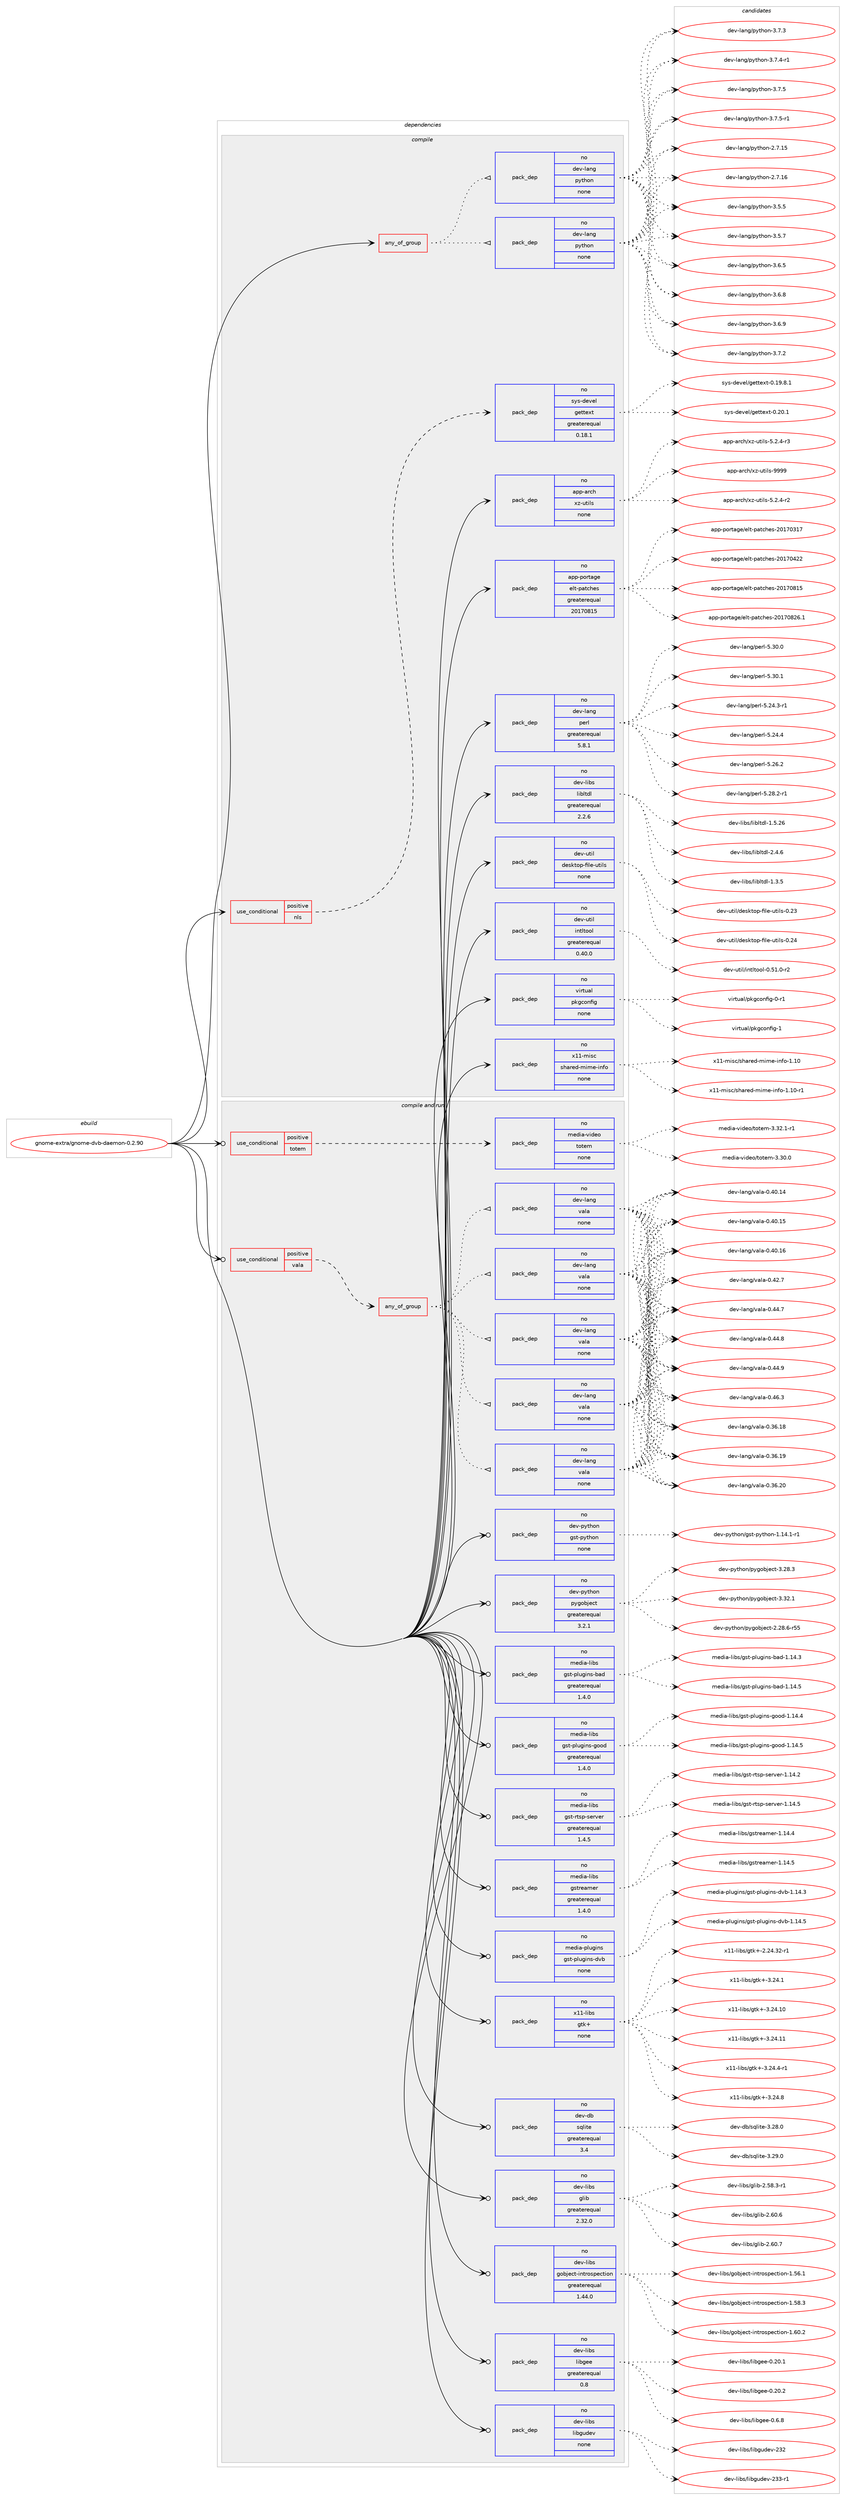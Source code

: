 digraph prolog {

# *************
# Graph options
# *************

newrank=true;
concentrate=true;
compound=true;
graph [rankdir=LR,fontname=Helvetica,fontsize=10,ranksep=1.5];#, ranksep=2.5, nodesep=0.2];
edge  [arrowhead=vee];
node  [fontname=Helvetica,fontsize=10];

# **********
# The ebuild
# **********

subgraph cluster_leftcol {
color=gray;
rank=same;
label=<<i>ebuild</i>>;
id [label="gnome-extra/gnome-dvb-daemon-0.2.90", color=red, width=4, href="../gnome-extra/gnome-dvb-daemon-0.2.90.svg"];
}

# ****************
# The dependencies
# ****************

subgraph cluster_midcol {
color=gray;
label=<<i>dependencies</i>>;
subgraph cluster_compile {
fillcolor="#eeeeee";
style=filled;
label=<<i>compile</i>>;
subgraph any12212 {
dependency748581 [label=<<TABLE BORDER="0" CELLBORDER="1" CELLSPACING="0" CELLPADDING="4"><TR><TD CELLPADDING="10">any_of_group</TD></TR></TABLE>>, shape=none, color=red];subgraph pack550011 {
dependency748582 [label=<<TABLE BORDER="0" CELLBORDER="1" CELLSPACING="0" CELLPADDING="4" WIDTH="220"><TR><TD ROWSPAN="6" CELLPADDING="30">pack_dep</TD></TR><TR><TD WIDTH="110">no</TD></TR><TR><TD>dev-lang</TD></TR><TR><TD>python</TD></TR><TR><TD>none</TD></TR><TR><TD></TD></TR></TABLE>>, shape=none, color=blue];
}
dependency748581:e -> dependency748582:w [weight=20,style="dotted",arrowhead="oinv"];
subgraph pack550012 {
dependency748583 [label=<<TABLE BORDER="0" CELLBORDER="1" CELLSPACING="0" CELLPADDING="4" WIDTH="220"><TR><TD ROWSPAN="6" CELLPADDING="30">pack_dep</TD></TR><TR><TD WIDTH="110">no</TD></TR><TR><TD>dev-lang</TD></TR><TR><TD>python</TD></TR><TR><TD>none</TD></TR><TR><TD></TD></TR></TABLE>>, shape=none, color=blue];
}
dependency748581:e -> dependency748583:w [weight=20,style="dotted",arrowhead="oinv"];
}
id:e -> dependency748581:w [weight=20,style="solid",arrowhead="vee"];
subgraph cond185964 {
dependency748584 [label=<<TABLE BORDER="0" CELLBORDER="1" CELLSPACING="0" CELLPADDING="4"><TR><TD ROWSPAN="3" CELLPADDING="10">use_conditional</TD></TR><TR><TD>positive</TD></TR><TR><TD>nls</TD></TR></TABLE>>, shape=none, color=red];
subgraph pack550013 {
dependency748585 [label=<<TABLE BORDER="0" CELLBORDER="1" CELLSPACING="0" CELLPADDING="4" WIDTH="220"><TR><TD ROWSPAN="6" CELLPADDING="30">pack_dep</TD></TR><TR><TD WIDTH="110">no</TD></TR><TR><TD>sys-devel</TD></TR><TR><TD>gettext</TD></TR><TR><TD>greaterequal</TD></TR><TR><TD>0.18.1</TD></TR></TABLE>>, shape=none, color=blue];
}
dependency748584:e -> dependency748585:w [weight=20,style="dashed",arrowhead="vee"];
}
id:e -> dependency748584:w [weight=20,style="solid",arrowhead="vee"];
subgraph pack550014 {
dependency748586 [label=<<TABLE BORDER="0" CELLBORDER="1" CELLSPACING="0" CELLPADDING="4" WIDTH="220"><TR><TD ROWSPAN="6" CELLPADDING="30">pack_dep</TD></TR><TR><TD WIDTH="110">no</TD></TR><TR><TD>app-arch</TD></TR><TR><TD>xz-utils</TD></TR><TR><TD>none</TD></TR><TR><TD></TD></TR></TABLE>>, shape=none, color=blue];
}
id:e -> dependency748586:w [weight=20,style="solid",arrowhead="vee"];
subgraph pack550015 {
dependency748587 [label=<<TABLE BORDER="0" CELLBORDER="1" CELLSPACING="0" CELLPADDING="4" WIDTH="220"><TR><TD ROWSPAN="6" CELLPADDING="30">pack_dep</TD></TR><TR><TD WIDTH="110">no</TD></TR><TR><TD>app-portage</TD></TR><TR><TD>elt-patches</TD></TR><TR><TD>greaterequal</TD></TR><TR><TD>20170815</TD></TR></TABLE>>, shape=none, color=blue];
}
id:e -> dependency748587:w [weight=20,style="solid",arrowhead="vee"];
subgraph pack550016 {
dependency748588 [label=<<TABLE BORDER="0" CELLBORDER="1" CELLSPACING="0" CELLPADDING="4" WIDTH="220"><TR><TD ROWSPAN="6" CELLPADDING="30">pack_dep</TD></TR><TR><TD WIDTH="110">no</TD></TR><TR><TD>dev-lang</TD></TR><TR><TD>perl</TD></TR><TR><TD>greaterequal</TD></TR><TR><TD>5.8.1</TD></TR></TABLE>>, shape=none, color=blue];
}
id:e -> dependency748588:w [weight=20,style="solid",arrowhead="vee"];
subgraph pack550017 {
dependency748589 [label=<<TABLE BORDER="0" CELLBORDER="1" CELLSPACING="0" CELLPADDING="4" WIDTH="220"><TR><TD ROWSPAN="6" CELLPADDING="30">pack_dep</TD></TR><TR><TD WIDTH="110">no</TD></TR><TR><TD>dev-libs</TD></TR><TR><TD>libltdl</TD></TR><TR><TD>greaterequal</TD></TR><TR><TD>2.2.6</TD></TR></TABLE>>, shape=none, color=blue];
}
id:e -> dependency748589:w [weight=20,style="solid",arrowhead="vee"];
subgraph pack550018 {
dependency748590 [label=<<TABLE BORDER="0" CELLBORDER="1" CELLSPACING="0" CELLPADDING="4" WIDTH="220"><TR><TD ROWSPAN="6" CELLPADDING="30">pack_dep</TD></TR><TR><TD WIDTH="110">no</TD></TR><TR><TD>dev-util</TD></TR><TR><TD>desktop-file-utils</TD></TR><TR><TD>none</TD></TR><TR><TD></TD></TR></TABLE>>, shape=none, color=blue];
}
id:e -> dependency748590:w [weight=20,style="solid",arrowhead="vee"];
subgraph pack550019 {
dependency748591 [label=<<TABLE BORDER="0" CELLBORDER="1" CELLSPACING="0" CELLPADDING="4" WIDTH="220"><TR><TD ROWSPAN="6" CELLPADDING="30">pack_dep</TD></TR><TR><TD WIDTH="110">no</TD></TR><TR><TD>dev-util</TD></TR><TR><TD>intltool</TD></TR><TR><TD>greaterequal</TD></TR><TR><TD>0.40.0</TD></TR></TABLE>>, shape=none, color=blue];
}
id:e -> dependency748591:w [weight=20,style="solid",arrowhead="vee"];
subgraph pack550020 {
dependency748592 [label=<<TABLE BORDER="0" CELLBORDER="1" CELLSPACING="0" CELLPADDING="4" WIDTH="220"><TR><TD ROWSPAN="6" CELLPADDING="30">pack_dep</TD></TR><TR><TD WIDTH="110">no</TD></TR><TR><TD>virtual</TD></TR><TR><TD>pkgconfig</TD></TR><TR><TD>none</TD></TR><TR><TD></TD></TR></TABLE>>, shape=none, color=blue];
}
id:e -> dependency748592:w [weight=20,style="solid",arrowhead="vee"];
subgraph pack550021 {
dependency748593 [label=<<TABLE BORDER="0" CELLBORDER="1" CELLSPACING="0" CELLPADDING="4" WIDTH="220"><TR><TD ROWSPAN="6" CELLPADDING="30">pack_dep</TD></TR><TR><TD WIDTH="110">no</TD></TR><TR><TD>x11-misc</TD></TR><TR><TD>shared-mime-info</TD></TR><TR><TD>none</TD></TR><TR><TD></TD></TR></TABLE>>, shape=none, color=blue];
}
id:e -> dependency748593:w [weight=20,style="solid",arrowhead="vee"];
}
subgraph cluster_compileandrun {
fillcolor="#eeeeee";
style=filled;
label=<<i>compile and run</i>>;
subgraph cond185965 {
dependency748594 [label=<<TABLE BORDER="0" CELLBORDER="1" CELLSPACING="0" CELLPADDING="4"><TR><TD ROWSPAN="3" CELLPADDING="10">use_conditional</TD></TR><TR><TD>positive</TD></TR><TR><TD>totem</TD></TR></TABLE>>, shape=none, color=red];
subgraph pack550022 {
dependency748595 [label=<<TABLE BORDER="0" CELLBORDER="1" CELLSPACING="0" CELLPADDING="4" WIDTH="220"><TR><TD ROWSPAN="6" CELLPADDING="30">pack_dep</TD></TR><TR><TD WIDTH="110">no</TD></TR><TR><TD>media-video</TD></TR><TR><TD>totem</TD></TR><TR><TD>none</TD></TR><TR><TD></TD></TR></TABLE>>, shape=none, color=blue];
}
dependency748594:e -> dependency748595:w [weight=20,style="dashed",arrowhead="vee"];
}
id:e -> dependency748594:w [weight=20,style="solid",arrowhead="odotvee"];
subgraph cond185966 {
dependency748596 [label=<<TABLE BORDER="0" CELLBORDER="1" CELLSPACING="0" CELLPADDING="4"><TR><TD ROWSPAN="3" CELLPADDING="10">use_conditional</TD></TR><TR><TD>positive</TD></TR><TR><TD>vala</TD></TR></TABLE>>, shape=none, color=red];
subgraph any12213 {
dependency748597 [label=<<TABLE BORDER="0" CELLBORDER="1" CELLSPACING="0" CELLPADDING="4"><TR><TD CELLPADDING="10">any_of_group</TD></TR></TABLE>>, shape=none, color=red];subgraph pack550023 {
dependency748598 [label=<<TABLE BORDER="0" CELLBORDER="1" CELLSPACING="0" CELLPADDING="4" WIDTH="220"><TR><TD ROWSPAN="6" CELLPADDING="30">pack_dep</TD></TR><TR><TD WIDTH="110">no</TD></TR><TR><TD>dev-lang</TD></TR><TR><TD>vala</TD></TR><TR><TD>none</TD></TR><TR><TD></TD></TR></TABLE>>, shape=none, color=blue];
}
dependency748597:e -> dependency748598:w [weight=20,style="dotted",arrowhead="oinv"];
subgraph pack550024 {
dependency748599 [label=<<TABLE BORDER="0" CELLBORDER="1" CELLSPACING="0" CELLPADDING="4" WIDTH="220"><TR><TD ROWSPAN="6" CELLPADDING="30">pack_dep</TD></TR><TR><TD WIDTH="110">no</TD></TR><TR><TD>dev-lang</TD></TR><TR><TD>vala</TD></TR><TR><TD>none</TD></TR><TR><TD></TD></TR></TABLE>>, shape=none, color=blue];
}
dependency748597:e -> dependency748599:w [weight=20,style="dotted",arrowhead="oinv"];
subgraph pack550025 {
dependency748600 [label=<<TABLE BORDER="0" CELLBORDER="1" CELLSPACING="0" CELLPADDING="4" WIDTH="220"><TR><TD ROWSPAN="6" CELLPADDING="30">pack_dep</TD></TR><TR><TD WIDTH="110">no</TD></TR><TR><TD>dev-lang</TD></TR><TR><TD>vala</TD></TR><TR><TD>none</TD></TR><TR><TD></TD></TR></TABLE>>, shape=none, color=blue];
}
dependency748597:e -> dependency748600:w [weight=20,style="dotted",arrowhead="oinv"];
subgraph pack550026 {
dependency748601 [label=<<TABLE BORDER="0" CELLBORDER="1" CELLSPACING="0" CELLPADDING="4" WIDTH="220"><TR><TD ROWSPAN="6" CELLPADDING="30">pack_dep</TD></TR><TR><TD WIDTH="110">no</TD></TR><TR><TD>dev-lang</TD></TR><TR><TD>vala</TD></TR><TR><TD>none</TD></TR><TR><TD></TD></TR></TABLE>>, shape=none, color=blue];
}
dependency748597:e -> dependency748601:w [weight=20,style="dotted",arrowhead="oinv"];
subgraph pack550027 {
dependency748602 [label=<<TABLE BORDER="0" CELLBORDER="1" CELLSPACING="0" CELLPADDING="4" WIDTH="220"><TR><TD ROWSPAN="6" CELLPADDING="30">pack_dep</TD></TR><TR><TD WIDTH="110">no</TD></TR><TR><TD>dev-lang</TD></TR><TR><TD>vala</TD></TR><TR><TD>none</TD></TR><TR><TD></TD></TR></TABLE>>, shape=none, color=blue];
}
dependency748597:e -> dependency748602:w [weight=20,style="dotted",arrowhead="oinv"];
}
dependency748596:e -> dependency748597:w [weight=20,style="dashed",arrowhead="vee"];
}
id:e -> dependency748596:w [weight=20,style="solid",arrowhead="odotvee"];
subgraph pack550028 {
dependency748603 [label=<<TABLE BORDER="0" CELLBORDER="1" CELLSPACING="0" CELLPADDING="4" WIDTH="220"><TR><TD ROWSPAN="6" CELLPADDING="30">pack_dep</TD></TR><TR><TD WIDTH="110">no</TD></TR><TR><TD>dev-db</TD></TR><TR><TD>sqlite</TD></TR><TR><TD>greaterequal</TD></TR><TR><TD>3.4</TD></TR></TABLE>>, shape=none, color=blue];
}
id:e -> dependency748603:w [weight=20,style="solid",arrowhead="odotvee"];
subgraph pack550029 {
dependency748604 [label=<<TABLE BORDER="0" CELLBORDER="1" CELLSPACING="0" CELLPADDING="4" WIDTH="220"><TR><TD ROWSPAN="6" CELLPADDING="30">pack_dep</TD></TR><TR><TD WIDTH="110">no</TD></TR><TR><TD>dev-libs</TD></TR><TR><TD>glib</TD></TR><TR><TD>greaterequal</TD></TR><TR><TD>2.32.0</TD></TR></TABLE>>, shape=none, color=blue];
}
id:e -> dependency748604:w [weight=20,style="solid",arrowhead="odotvee"];
subgraph pack550030 {
dependency748605 [label=<<TABLE BORDER="0" CELLBORDER="1" CELLSPACING="0" CELLPADDING="4" WIDTH="220"><TR><TD ROWSPAN="6" CELLPADDING="30">pack_dep</TD></TR><TR><TD WIDTH="110">no</TD></TR><TR><TD>dev-libs</TD></TR><TR><TD>gobject-introspection</TD></TR><TR><TD>greaterequal</TD></TR><TR><TD>1.44.0</TD></TR></TABLE>>, shape=none, color=blue];
}
id:e -> dependency748605:w [weight=20,style="solid",arrowhead="odotvee"];
subgraph pack550031 {
dependency748606 [label=<<TABLE BORDER="0" CELLBORDER="1" CELLSPACING="0" CELLPADDING="4" WIDTH="220"><TR><TD ROWSPAN="6" CELLPADDING="30">pack_dep</TD></TR><TR><TD WIDTH="110">no</TD></TR><TR><TD>dev-libs</TD></TR><TR><TD>libgee</TD></TR><TR><TD>greaterequal</TD></TR><TR><TD>0.8</TD></TR></TABLE>>, shape=none, color=blue];
}
id:e -> dependency748606:w [weight=20,style="solid",arrowhead="odotvee"];
subgraph pack550032 {
dependency748607 [label=<<TABLE BORDER="0" CELLBORDER="1" CELLSPACING="0" CELLPADDING="4" WIDTH="220"><TR><TD ROWSPAN="6" CELLPADDING="30">pack_dep</TD></TR><TR><TD WIDTH="110">no</TD></TR><TR><TD>dev-libs</TD></TR><TR><TD>libgudev</TD></TR><TR><TD>none</TD></TR><TR><TD></TD></TR></TABLE>>, shape=none, color=blue];
}
id:e -> dependency748607:w [weight=20,style="solid",arrowhead="odotvee"];
subgraph pack550033 {
dependency748608 [label=<<TABLE BORDER="0" CELLBORDER="1" CELLSPACING="0" CELLPADDING="4" WIDTH="220"><TR><TD ROWSPAN="6" CELLPADDING="30">pack_dep</TD></TR><TR><TD WIDTH="110">no</TD></TR><TR><TD>dev-python</TD></TR><TR><TD>gst-python</TD></TR><TR><TD>none</TD></TR><TR><TD></TD></TR></TABLE>>, shape=none, color=blue];
}
id:e -> dependency748608:w [weight=20,style="solid",arrowhead="odotvee"];
subgraph pack550034 {
dependency748609 [label=<<TABLE BORDER="0" CELLBORDER="1" CELLSPACING="0" CELLPADDING="4" WIDTH="220"><TR><TD ROWSPAN="6" CELLPADDING="30">pack_dep</TD></TR><TR><TD WIDTH="110">no</TD></TR><TR><TD>dev-python</TD></TR><TR><TD>pygobject</TD></TR><TR><TD>greaterequal</TD></TR><TR><TD>3.2.1</TD></TR></TABLE>>, shape=none, color=blue];
}
id:e -> dependency748609:w [weight=20,style="solid",arrowhead="odotvee"];
subgraph pack550035 {
dependency748610 [label=<<TABLE BORDER="0" CELLBORDER="1" CELLSPACING="0" CELLPADDING="4" WIDTH="220"><TR><TD ROWSPAN="6" CELLPADDING="30">pack_dep</TD></TR><TR><TD WIDTH="110">no</TD></TR><TR><TD>media-libs</TD></TR><TR><TD>gst-plugins-bad</TD></TR><TR><TD>greaterequal</TD></TR><TR><TD>1.4.0</TD></TR></TABLE>>, shape=none, color=blue];
}
id:e -> dependency748610:w [weight=20,style="solid",arrowhead="odotvee"];
subgraph pack550036 {
dependency748611 [label=<<TABLE BORDER="0" CELLBORDER="1" CELLSPACING="0" CELLPADDING="4" WIDTH="220"><TR><TD ROWSPAN="6" CELLPADDING="30">pack_dep</TD></TR><TR><TD WIDTH="110">no</TD></TR><TR><TD>media-libs</TD></TR><TR><TD>gst-plugins-good</TD></TR><TR><TD>greaterequal</TD></TR><TR><TD>1.4.0</TD></TR></TABLE>>, shape=none, color=blue];
}
id:e -> dependency748611:w [weight=20,style="solid",arrowhead="odotvee"];
subgraph pack550037 {
dependency748612 [label=<<TABLE BORDER="0" CELLBORDER="1" CELLSPACING="0" CELLPADDING="4" WIDTH="220"><TR><TD ROWSPAN="6" CELLPADDING="30">pack_dep</TD></TR><TR><TD WIDTH="110">no</TD></TR><TR><TD>media-libs</TD></TR><TR><TD>gst-rtsp-server</TD></TR><TR><TD>greaterequal</TD></TR><TR><TD>1.4.5</TD></TR></TABLE>>, shape=none, color=blue];
}
id:e -> dependency748612:w [weight=20,style="solid",arrowhead="odotvee"];
subgraph pack550038 {
dependency748613 [label=<<TABLE BORDER="0" CELLBORDER="1" CELLSPACING="0" CELLPADDING="4" WIDTH="220"><TR><TD ROWSPAN="6" CELLPADDING="30">pack_dep</TD></TR><TR><TD WIDTH="110">no</TD></TR><TR><TD>media-libs</TD></TR><TR><TD>gstreamer</TD></TR><TR><TD>greaterequal</TD></TR><TR><TD>1.4.0</TD></TR></TABLE>>, shape=none, color=blue];
}
id:e -> dependency748613:w [weight=20,style="solid",arrowhead="odotvee"];
subgraph pack550039 {
dependency748614 [label=<<TABLE BORDER="0" CELLBORDER="1" CELLSPACING="0" CELLPADDING="4" WIDTH="220"><TR><TD ROWSPAN="6" CELLPADDING="30">pack_dep</TD></TR><TR><TD WIDTH="110">no</TD></TR><TR><TD>media-plugins</TD></TR><TR><TD>gst-plugins-dvb</TD></TR><TR><TD>none</TD></TR><TR><TD></TD></TR></TABLE>>, shape=none, color=blue];
}
id:e -> dependency748614:w [weight=20,style="solid",arrowhead="odotvee"];
subgraph pack550040 {
dependency748615 [label=<<TABLE BORDER="0" CELLBORDER="1" CELLSPACING="0" CELLPADDING="4" WIDTH="220"><TR><TD ROWSPAN="6" CELLPADDING="30">pack_dep</TD></TR><TR><TD WIDTH="110">no</TD></TR><TR><TD>x11-libs</TD></TR><TR><TD>gtk+</TD></TR><TR><TD>none</TD></TR><TR><TD></TD></TR></TABLE>>, shape=none, color=blue];
}
id:e -> dependency748615:w [weight=20,style="solid",arrowhead="odotvee"];
}
subgraph cluster_run {
fillcolor="#eeeeee";
style=filled;
label=<<i>run</i>>;
}
}

# **************
# The candidates
# **************

subgraph cluster_choices {
rank=same;
color=gray;
label=<<i>candidates</i>>;

subgraph choice550011 {
color=black;
nodesep=1;
choice10010111845108971101034711212111610411111045504655464953 [label="dev-lang/python-2.7.15", color=red, width=4,href="../dev-lang/python-2.7.15.svg"];
choice10010111845108971101034711212111610411111045504655464954 [label="dev-lang/python-2.7.16", color=red, width=4,href="../dev-lang/python-2.7.16.svg"];
choice100101118451089711010347112121116104111110455146534653 [label="dev-lang/python-3.5.5", color=red, width=4,href="../dev-lang/python-3.5.5.svg"];
choice100101118451089711010347112121116104111110455146534655 [label="dev-lang/python-3.5.7", color=red, width=4,href="../dev-lang/python-3.5.7.svg"];
choice100101118451089711010347112121116104111110455146544653 [label="dev-lang/python-3.6.5", color=red, width=4,href="../dev-lang/python-3.6.5.svg"];
choice100101118451089711010347112121116104111110455146544656 [label="dev-lang/python-3.6.8", color=red, width=4,href="../dev-lang/python-3.6.8.svg"];
choice100101118451089711010347112121116104111110455146544657 [label="dev-lang/python-3.6.9", color=red, width=4,href="../dev-lang/python-3.6.9.svg"];
choice100101118451089711010347112121116104111110455146554650 [label="dev-lang/python-3.7.2", color=red, width=4,href="../dev-lang/python-3.7.2.svg"];
choice100101118451089711010347112121116104111110455146554651 [label="dev-lang/python-3.7.3", color=red, width=4,href="../dev-lang/python-3.7.3.svg"];
choice1001011184510897110103471121211161041111104551465546524511449 [label="dev-lang/python-3.7.4-r1", color=red, width=4,href="../dev-lang/python-3.7.4-r1.svg"];
choice100101118451089711010347112121116104111110455146554653 [label="dev-lang/python-3.7.5", color=red, width=4,href="../dev-lang/python-3.7.5.svg"];
choice1001011184510897110103471121211161041111104551465546534511449 [label="dev-lang/python-3.7.5-r1", color=red, width=4,href="../dev-lang/python-3.7.5-r1.svg"];
dependency748582:e -> choice10010111845108971101034711212111610411111045504655464953:w [style=dotted,weight="100"];
dependency748582:e -> choice10010111845108971101034711212111610411111045504655464954:w [style=dotted,weight="100"];
dependency748582:e -> choice100101118451089711010347112121116104111110455146534653:w [style=dotted,weight="100"];
dependency748582:e -> choice100101118451089711010347112121116104111110455146534655:w [style=dotted,weight="100"];
dependency748582:e -> choice100101118451089711010347112121116104111110455146544653:w [style=dotted,weight="100"];
dependency748582:e -> choice100101118451089711010347112121116104111110455146544656:w [style=dotted,weight="100"];
dependency748582:e -> choice100101118451089711010347112121116104111110455146544657:w [style=dotted,weight="100"];
dependency748582:e -> choice100101118451089711010347112121116104111110455146554650:w [style=dotted,weight="100"];
dependency748582:e -> choice100101118451089711010347112121116104111110455146554651:w [style=dotted,weight="100"];
dependency748582:e -> choice1001011184510897110103471121211161041111104551465546524511449:w [style=dotted,weight="100"];
dependency748582:e -> choice100101118451089711010347112121116104111110455146554653:w [style=dotted,weight="100"];
dependency748582:e -> choice1001011184510897110103471121211161041111104551465546534511449:w [style=dotted,weight="100"];
}
subgraph choice550012 {
color=black;
nodesep=1;
choice10010111845108971101034711212111610411111045504655464953 [label="dev-lang/python-2.7.15", color=red, width=4,href="../dev-lang/python-2.7.15.svg"];
choice10010111845108971101034711212111610411111045504655464954 [label="dev-lang/python-2.7.16", color=red, width=4,href="../dev-lang/python-2.7.16.svg"];
choice100101118451089711010347112121116104111110455146534653 [label="dev-lang/python-3.5.5", color=red, width=4,href="../dev-lang/python-3.5.5.svg"];
choice100101118451089711010347112121116104111110455146534655 [label="dev-lang/python-3.5.7", color=red, width=4,href="../dev-lang/python-3.5.7.svg"];
choice100101118451089711010347112121116104111110455146544653 [label="dev-lang/python-3.6.5", color=red, width=4,href="../dev-lang/python-3.6.5.svg"];
choice100101118451089711010347112121116104111110455146544656 [label="dev-lang/python-3.6.8", color=red, width=4,href="../dev-lang/python-3.6.8.svg"];
choice100101118451089711010347112121116104111110455146544657 [label="dev-lang/python-3.6.9", color=red, width=4,href="../dev-lang/python-3.6.9.svg"];
choice100101118451089711010347112121116104111110455146554650 [label="dev-lang/python-3.7.2", color=red, width=4,href="../dev-lang/python-3.7.2.svg"];
choice100101118451089711010347112121116104111110455146554651 [label="dev-lang/python-3.7.3", color=red, width=4,href="../dev-lang/python-3.7.3.svg"];
choice1001011184510897110103471121211161041111104551465546524511449 [label="dev-lang/python-3.7.4-r1", color=red, width=4,href="../dev-lang/python-3.7.4-r1.svg"];
choice100101118451089711010347112121116104111110455146554653 [label="dev-lang/python-3.7.5", color=red, width=4,href="../dev-lang/python-3.7.5.svg"];
choice1001011184510897110103471121211161041111104551465546534511449 [label="dev-lang/python-3.7.5-r1", color=red, width=4,href="../dev-lang/python-3.7.5-r1.svg"];
dependency748583:e -> choice10010111845108971101034711212111610411111045504655464953:w [style=dotted,weight="100"];
dependency748583:e -> choice10010111845108971101034711212111610411111045504655464954:w [style=dotted,weight="100"];
dependency748583:e -> choice100101118451089711010347112121116104111110455146534653:w [style=dotted,weight="100"];
dependency748583:e -> choice100101118451089711010347112121116104111110455146534655:w [style=dotted,weight="100"];
dependency748583:e -> choice100101118451089711010347112121116104111110455146544653:w [style=dotted,weight="100"];
dependency748583:e -> choice100101118451089711010347112121116104111110455146544656:w [style=dotted,weight="100"];
dependency748583:e -> choice100101118451089711010347112121116104111110455146544657:w [style=dotted,weight="100"];
dependency748583:e -> choice100101118451089711010347112121116104111110455146554650:w [style=dotted,weight="100"];
dependency748583:e -> choice100101118451089711010347112121116104111110455146554651:w [style=dotted,weight="100"];
dependency748583:e -> choice1001011184510897110103471121211161041111104551465546524511449:w [style=dotted,weight="100"];
dependency748583:e -> choice100101118451089711010347112121116104111110455146554653:w [style=dotted,weight="100"];
dependency748583:e -> choice1001011184510897110103471121211161041111104551465546534511449:w [style=dotted,weight="100"];
}
subgraph choice550013 {
color=black;
nodesep=1;
choice1151211154510010111810110847103101116116101120116454846495746564649 [label="sys-devel/gettext-0.19.8.1", color=red, width=4,href="../sys-devel/gettext-0.19.8.1.svg"];
choice115121115451001011181011084710310111611610112011645484650484649 [label="sys-devel/gettext-0.20.1", color=red, width=4,href="../sys-devel/gettext-0.20.1.svg"];
dependency748585:e -> choice1151211154510010111810110847103101116116101120116454846495746564649:w [style=dotted,weight="100"];
dependency748585:e -> choice115121115451001011181011084710310111611610112011645484650484649:w [style=dotted,weight="100"];
}
subgraph choice550014 {
color=black;
nodesep=1;
choice9711211245971149910447120122451171161051081154553465046524511450 [label="app-arch/xz-utils-5.2.4-r2", color=red, width=4,href="../app-arch/xz-utils-5.2.4-r2.svg"];
choice9711211245971149910447120122451171161051081154553465046524511451 [label="app-arch/xz-utils-5.2.4-r3", color=red, width=4,href="../app-arch/xz-utils-5.2.4-r3.svg"];
choice9711211245971149910447120122451171161051081154557575757 [label="app-arch/xz-utils-9999", color=red, width=4,href="../app-arch/xz-utils-9999.svg"];
dependency748586:e -> choice9711211245971149910447120122451171161051081154553465046524511450:w [style=dotted,weight="100"];
dependency748586:e -> choice9711211245971149910447120122451171161051081154553465046524511451:w [style=dotted,weight="100"];
dependency748586:e -> choice9711211245971149910447120122451171161051081154557575757:w [style=dotted,weight="100"];
}
subgraph choice550015 {
color=black;
nodesep=1;
choice97112112451121111141169710310147101108116451129711699104101115455048495548514955 [label="app-portage/elt-patches-20170317", color=red, width=4,href="../app-portage/elt-patches-20170317.svg"];
choice97112112451121111141169710310147101108116451129711699104101115455048495548525050 [label="app-portage/elt-patches-20170422", color=red, width=4,href="../app-portage/elt-patches-20170422.svg"];
choice97112112451121111141169710310147101108116451129711699104101115455048495548564953 [label="app-portage/elt-patches-20170815", color=red, width=4,href="../app-portage/elt-patches-20170815.svg"];
choice971121124511211111411697103101471011081164511297116991041011154550484955485650544649 [label="app-portage/elt-patches-20170826.1", color=red, width=4,href="../app-portage/elt-patches-20170826.1.svg"];
dependency748587:e -> choice97112112451121111141169710310147101108116451129711699104101115455048495548514955:w [style=dotted,weight="100"];
dependency748587:e -> choice97112112451121111141169710310147101108116451129711699104101115455048495548525050:w [style=dotted,weight="100"];
dependency748587:e -> choice97112112451121111141169710310147101108116451129711699104101115455048495548564953:w [style=dotted,weight="100"];
dependency748587:e -> choice971121124511211111411697103101471011081164511297116991041011154550484955485650544649:w [style=dotted,weight="100"];
}
subgraph choice550016 {
color=black;
nodesep=1;
choice100101118451089711010347112101114108455346505246514511449 [label="dev-lang/perl-5.24.3-r1", color=red, width=4,href="../dev-lang/perl-5.24.3-r1.svg"];
choice10010111845108971101034711210111410845534650524652 [label="dev-lang/perl-5.24.4", color=red, width=4,href="../dev-lang/perl-5.24.4.svg"];
choice10010111845108971101034711210111410845534650544650 [label="dev-lang/perl-5.26.2", color=red, width=4,href="../dev-lang/perl-5.26.2.svg"];
choice100101118451089711010347112101114108455346505646504511449 [label="dev-lang/perl-5.28.2-r1", color=red, width=4,href="../dev-lang/perl-5.28.2-r1.svg"];
choice10010111845108971101034711210111410845534651484648 [label="dev-lang/perl-5.30.0", color=red, width=4,href="../dev-lang/perl-5.30.0.svg"];
choice10010111845108971101034711210111410845534651484649 [label="dev-lang/perl-5.30.1", color=red, width=4,href="../dev-lang/perl-5.30.1.svg"];
dependency748588:e -> choice100101118451089711010347112101114108455346505246514511449:w [style=dotted,weight="100"];
dependency748588:e -> choice10010111845108971101034711210111410845534650524652:w [style=dotted,weight="100"];
dependency748588:e -> choice10010111845108971101034711210111410845534650544650:w [style=dotted,weight="100"];
dependency748588:e -> choice100101118451089711010347112101114108455346505646504511449:w [style=dotted,weight="100"];
dependency748588:e -> choice10010111845108971101034711210111410845534651484648:w [style=dotted,weight="100"];
dependency748588:e -> choice10010111845108971101034711210111410845534651484649:w [style=dotted,weight="100"];
}
subgraph choice550017 {
color=black;
nodesep=1;
choice10010111845108105981154710810598108116100108454946514653 [label="dev-libs/libltdl-1.3.5", color=red, width=4,href="../dev-libs/libltdl-1.3.5.svg"];
choice1001011184510810598115471081059810811610010845494653465054 [label="dev-libs/libltdl-1.5.26", color=red, width=4,href="../dev-libs/libltdl-1.5.26.svg"];
choice10010111845108105981154710810598108116100108455046524654 [label="dev-libs/libltdl-2.4.6", color=red, width=4,href="../dev-libs/libltdl-2.4.6.svg"];
dependency748589:e -> choice10010111845108105981154710810598108116100108454946514653:w [style=dotted,weight="100"];
dependency748589:e -> choice1001011184510810598115471081059810811610010845494653465054:w [style=dotted,weight="100"];
dependency748589:e -> choice10010111845108105981154710810598108116100108455046524654:w [style=dotted,weight="100"];
}
subgraph choice550018 {
color=black;
nodesep=1;
choice100101118451171161051084710010111510711611111245102105108101451171161051081154548465051 [label="dev-util/desktop-file-utils-0.23", color=red, width=4,href="../dev-util/desktop-file-utils-0.23.svg"];
choice100101118451171161051084710010111510711611111245102105108101451171161051081154548465052 [label="dev-util/desktop-file-utils-0.24", color=red, width=4,href="../dev-util/desktop-file-utils-0.24.svg"];
dependency748590:e -> choice100101118451171161051084710010111510711611111245102105108101451171161051081154548465051:w [style=dotted,weight="100"];
dependency748590:e -> choice100101118451171161051084710010111510711611111245102105108101451171161051081154548465052:w [style=dotted,weight="100"];
}
subgraph choice550019 {
color=black;
nodesep=1;
choice1001011184511711610510847105110116108116111111108454846534946484511450 [label="dev-util/intltool-0.51.0-r2", color=red, width=4,href="../dev-util/intltool-0.51.0-r2.svg"];
dependency748591:e -> choice1001011184511711610510847105110116108116111111108454846534946484511450:w [style=dotted,weight="100"];
}
subgraph choice550020 {
color=black;
nodesep=1;
choice11810511411611797108471121071039911111010210510345484511449 [label="virtual/pkgconfig-0-r1", color=red, width=4,href="../virtual/pkgconfig-0-r1.svg"];
choice1181051141161179710847112107103991111101021051034549 [label="virtual/pkgconfig-1", color=red, width=4,href="../virtual/pkgconfig-1.svg"];
dependency748592:e -> choice11810511411611797108471121071039911111010210510345484511449:w [style=dotted,weight="100"];
dependency748592:e -> choice1181051141161179710847112107103991111101021051034549:w [style=dotted,weight="100"];
}
subgraph choice550021 {
color=black;
nodesep=1;
choice12049494510910511599471151049711410110045109105109101451051101021114549464948 [label="x11-misc/shared-mime-info-1.10", color=red, width=4,href="../x11-misc/shared-mime-info-1.10.svg"];
choice120494945109105115994711510497114101100451091051091014510511010211145494649484511449 [label="x11-misc/shared-mime-info-1.10-r1", color=red, width=4,href="../x11-misc/shared-mime-info-1.10-r1.svg"];
dependency748593:e -> choice12049494510910511599471151049711410110045109105109101451051101021114549464948:w [style=dotted,weight="100"];
dependency748593:e -> choice120494945109105115994711510497114101100451091051091014510511010211145494649484511449:w [style=dotted,weight="100"];
}
subgraph choice550022 {
color=black;
nodesep=1;
choice10910110010597451181051001011114711611111610110945514651484648 [label="media-video/totem-3.30.0", color=red, width=4,href="../media-video/totem-3.30.0.svg"];
choice109101100105974511810510010111147116111116101109455146515046494511449 [label="media-video/totem-3.32.1-r1", color=red, width=4,href="../media-video/totem-3.32.1-r1.svg"];
dependency748595:e -> choice10910110010597451181051001011114711611111610110945514651484648:w [style=dotted,weight="100"];
dependency748595:e -> choice109101100105974511810510010111147116111116101109455146515046494511449:w [style=dotted,weight="100"];
}
subgraph choice550023 {
color=black;
nodesep=1;
choice10010111845108971101034711897108974548465154464956 [label="dev-lang/vala-0.36.18", color=red, width=4,href="../dev-lang/vala-0.36.18.svg"];
choice10010111845108971101034711897108974548465154464957 [label="dev-lang/vala-0.36.19", color=red, width=4,href="../dev-lang/vala-0.36.19.svg"];
choice10010111845108971101034711897108974548465154465048 [label="dev-lang/vala-0.36.20", color=red, width=4,href="../dev-lang/vala-0.36.20.svg"];
choice10010111845108971101034711897108974548465248464952 [label="dev-lang/vala-0.40.14", color=red, width=4,href="../dev-lang/vala-0.40.14.svg"];
choice10010111845108971101034711897108974548465248464953 [label="dev-lang/vala-0.40.15", color=red, width=4,href="../dev-lang/vala-0.40.15.svg"];
choice10010111845108971101034711897108974548465248464954 [label="dev-lang/vala-0.40.16", color=red, width=4,href="../dev-lang/vala-0.40.16.svg"];
choice100101118451089711010347118971089745484652504655 [label="dev-lang/vala-0.42.7", color=red, width=4,href="../dev-lang/vala-0.42.7.svg"];
choice100101118451089711010347118971089745484652524655 [label="dev-lang/vala-0.44.7", color=red, width=4,href="../dev-lang/vala-0.44.7.svg"];
choice100101118451089711010347118971089745484652524656 [label="dev-lang/vala-0.44.8", color=red, width=4,href="../dev-lang/vala-0.44.8.svg"];
choice100101118451089711010347118971089745484652524657 [label="dev-lang/vala-0.44.9", color=red, width=4,href="../dev-lang/vala-0.44.9.svg"];
choice100101118451089711010347118971089745484652544651 [label="dev-lang/vala-0.46.3", color=red, width=4,href="../dev-lang/vala-0.46.3.svg"];
dependency748598:e -> choice10010111845108971101034711897108974548465154464956:w [style=dotted,weight="100"];
dependency748598:e -> choice10010111845108971101034711897108974548465154464957:w [style=dotted,weight="100"];
dependency748598:e -> choice10010111845108971101034711897108974548465154465048:w [style=dotted,weight="100"];
dependency748598:e -> choice10010111845108971101034711897108974548465248464952:w [style=dotted,weight="100"];
dependency748598:e -> choice10010111845108971101034711897108974548465248464953:w [style=dotted,weight="100"];
dependency748598:e -> choice10010111845108971101034711897108974548465248464954:w [style=dotted,weight="100"];
dependency748598:e -> choice100101118451089711010347118971089745484652504655:w [style=dotted,weight="100"];
dependency748598:e -> choice100101118451089711010347118971089745484652524655:w [style=dotted,weight="100"];
dependency748598:e -> choice100101118451089711010347118971089745484652524656:w [style=dotted,weight="100"];
dependency748598:e -> choice100101118451089711010347118971089745484652524657:w [style=dotted,weight="100"];
dependency748598:e -> choice100101118451089711010347118971089745484652544651:w [style=dotted,weight="100"];
}
subgraph choice550024 {
color=black;
nodesep=1;
choice10010111845108971101034711897108974548465154464956 [label="dev-lang/vala-0.36.18", color=red, width=4,href="../dev-lang/vala-0.36.18.svg"];
choice10010111845108971101034711897108974548465154464957 [label="dev-lang/vala-0.36.19", color=red, width=4,href="../dev-lang/vala-0.36.19.svg"];
choice10010111845108971101034711897108974548465154465048 [label="dev-lang/vala-0.36.20", color=red, width=4,href="../dev-lang/vala-0.36.20.svg"];
choice10010111845108971101034711897108974548465248464952 [label="dev-lang/vala-0.40.14", color=red, width=4,href="../dev-lang/vala-0.40.14.svg"];
choice10010111845108971101034711897108974548465248464953 [label="dev-lang/vala-0.40.15", color=red, width=4,href="../dev-lang/vala-0.40.15.svg"];
choice10010111845108971101034711897108974548465248464954 [label="dev-lang/vala-0.40.16", color=red, width=4,href="../dev-lang/vala-0.40.16.svg"];
choice100101118451089711010347118971089745484652504655 [label="dev-lang/vala-0.42.7", color=red, width=4,href="../dev-lang/vala-0.42.7.svg"];
choice100101118451089711010347118971089745484652524655 [label="dev-lang/vala-0.44.7", color=red, width=4,href="../dev-lang/vala-0.44.7.svg"];
choice100101118451089711010347118971089745484652524656 [label="dev-lang/vala-0.44.8", color=red, width=4,href="../dev-lang/vala-0.44.8.svg"];
choice100101118451089711010347118971089745484652524657 [label="dev-lang/vala-0.44.9", color=red, width=4,href="../dev-lang/vala-0.44.9.svg"];
choice100101118451089711010347118971089745484652544651 [label="dev-lang/vala-0.46.3", color=red, width=4,href="../dev-lang/vala-0.46.3.svg"];
dependency748599:e -> choice10010111845108971101034711897108974548465154464956:w [style=dotted,weight="100"];
dependency748599:e -> choice10010111845108971101034711897108974548465154464957:w [style=dotted,weight="100"];
dependency748599:e -> choice10010111845108971101034711897108974548465154465048:w [style=dotted,weight="100"];
dependency748599:e -> choice10010111845108971101034711897108974548465248464952:w [style=dotted,weight="100"];
dependency748599:e -> choice10010111845108971101034711897108974548465248464953:w [style=dotted,weight="100"];
dependency748599:e -> choice10010111845108971101034711897108974548465248464954:w [style=dotted,weight="100"];
dependency748599:e -> choice100101118451089711010347118971089745484652504655:w [style=dotted,weight="100"];
dependency748599:e -> choice100101118451089711010347118971089745484652524655:w [style=dotted,weight="100"];
dependency748599:e -> choice100101118451089711010347118971089745484652524656:w [style=dotted,weight="100"];
dependency748599:e -> choice100101118451089711010347118971089745484652524657:w [style=dotted,weight="100"];
dependency748599:e -> choice100101118451089711010347118971089745484652544651:w [style=dotted,weight="100"];
}
subgraph choice550025 {
color=black;
nodesep=1;
choice10010111845108971101034711897108974548465154464956 [label="dev-lang/vala-0.36.18", color=red, width=4,href="../dev-lang/vala-0.36.18.svg"];
choice10010111845108971101034711897108974548465154464957 [label="dev-lang/vala-0.36.19", color=red, width=4,href="../dev-lang/vala-0.36.19.svg"];
choice10010111845108971101034711897108974548465154465048 [label="dev-lang/vala-0.36.20", color=red, width=4,href="../dev-lang/vala-0.36.20.svg"];
choice10010111845108971101034711897108974548465248464952 [label="dev-lang/vala-0.40.14", color=red, width=4,href="../dev-lang/vala-0.40.14.svg"];
choice10010111845108971101034711897108974548465248464953 [label="dev-lang/vala-0.40.15", color=red, width=4,href="../dev-lang/vala-0.40.15.svg"];
choice10010111845108971101034711897108974548465248464954 [label="dev-lang/vala-0.40.16", color=red, width=4,href="../dev-lang/vala-0.40.16.svg"];
choice100101118451089711010347118971089745484652504655 [label="dev-lang/vala-0.42.7", color=red, width=4,href="../dev-lang/vala-0.42.7.svg"];
choice100101118451089711010347118971089745484652524655 [label="dev-lang/vala-0.44.7", color=red, width=4,href="../dev-lang/vala-0.44.7.svg"];
choice100101118451089711010347118971089745484652524656 [label="dev-lang/vala-0.44.8", color=red, width=4,href="../dev-lang/vala-0.44.8.svg"];
choice100101118451089711010347118971089745484652524657 [label="dev-lang/vala-0.44.9", color=red, width=4,href="../dev-lang/vala-0.44.9.svg"];
choice100101118451089711010347118971089745484652544651 [label="dev-lang/vala-0.46.3", color=red, width=4,href="../dev-lang/vala-0.46.3.svg"];
dependency748600:e -> choice10010111845108971101034711897108974548465154464956:w [style=dotted,weight="100"];
dependency748600:e -> choice10010111845108971101034711897108974548465154464957:w [style=dotted,weight="100"];
dependency748600:e -> choice10010111845108971101034711897108974548465154465048:w [style=dotted,weight="100"];
dependency748600:e -> choice10010111845108971101034711897108974548465248464952:w [style=dotted,weight="100"];
dependency748600:e -> choice10010111845108971101034711897108974548465248464953:w [style=dotted,weight="100"];
dependency748600:e -> choice10010111845108971101034711897108974548465248464954:w [style=dotted,weight="100"];
dependency748600:e -> choice100101118451089711010347118971089745484652504655:w [style=dotted,weight="100"];
dependency748600:e -> choice100101118451089711010347118971089745484652524655:w [style=dotted,weight="100"];
dependency748600:e -> choice100101118451089711010347118971089745484652524656:w [style=dotted,weight="100"];
dependency748600:e -> choice100101118451089711010347118971089745484652524657:w [style=dotted,weight="100"];
dependency748600:e -> choice100101118451089711010347118971089745484652544651:w [style=dotted,weight="100"];
}
subgraph choice550026 {
color=black;
nodesep=1;
choice10010111845108971101034711897108974548465154464956 [label="dev-lang/vala-0.36.18", color=red, width=4,href="../dev-lang/vala-0.36.18.svg"];
choice10010111845108971101034711897108974548465154464957 [label="dev-lang/vala-0.36.19", color=red, width=4,href="../dev-lang/vala-0.36.19.svg"];
choice10010111845108971101034711897108974548465154465048 [label="dev-lang/vala-0.36.20", color=red, width=4,href="../dev-lang/vala-0.36.20.svg"];
choice10010111845108971101034711897108974548465248464952 [label="dev-lang/vala-0.40.14", color=red, width=4,href="../dev-lang/vala-0.40.14.svg"];
choice10010111845108971101034711897108974548465248464953 [label="dev-lang/vala-0.40.15", color=red, width=4,href="../dev-lang/vala-0.40.15.svg"];
choice10010111845108971101034711897108974548465248464954 [label="dev-lang/vala-0.40.16", color=red, width=4,href="../dev-lang/vala-0.40.16.svg"];
choice100101118451089711010347118971089745484652504655 [label="dev-lang/vala-0.42.7", color=red, width=4,href="../dev-lang/vala-0.42.7.svg"];
choice100101118451089711010347118971089745484652524655 [label="dev-lang/vala-0.44.7", color=red, width=4,href="../dev-lang/vala-0.44.7.svg"];
choice100101118451089711010347118971089745484652524656 [label="dev-lang/vala-0.44.8", color=red, width=4,href="../dev-lang/vala-0.44.8.svg"];
choice100101118451089711010347118971089745484652524657 [label="dev-lang/vala-0.44.9", color=red, width=4,href="../dev-lang/vala-0.44.9.svg"];
choice100101118451089711010347118971089745484652544651 [label="dev-lang/vala-0.46.3", color=red, width=4,href="../dev-lang/vala-0.46.3.svg"];
dependency748601:e -> choice10010111845108971101034711897108974548465154464956:w [style=dotted,weight="100"];
dependency748601:e -> choice10010111845108971101034711897108974548465154464957:w [style=dotted,weight="100"];
dependency748601:e -> choice10010111845108971101034711897108974548465154465048:w [style=dotted,weight="100"];
dependency748601:e -> choice10010111845108971101034711897108974548465248464952:w [style=dotted,weight="100"];
dependency748601:e -> choice10010111845108971101034711897108974548465248464953:w [style=dotted,weight="100"];
dependency748601:e -> choice10010111845108971101034711897108974548465248464954:w [style=dotted,weight="100"];
dependency748601:e -> choice100101118451089711010347118971089745484652504655:w [style=dotted,weight="100"];
dependency748601:e -> choice100101118451089711010347118971089745484652524655:w [style=dotted,weight="100"];
dependency748601:e -> choice100101118451089711010347118971089745484652524656:w [style=dotted,weight="100"];
dependency748601:e -> choice100101118451089711010347118971089745484652524657:w [style=dotted,weight="100"];
dependency748601:e -> choice100101118451089711010347118971089745484652544651:w [style=dotted,weight="100"];
}
subgraph choice550027 {
color=black;
nodesep=1;
choice10010111845108971101034711897108974548465154464956 [label="dev-lang/vala-0.36.18", color=red, width=4,href="../dev-lang/vala-0.36.18.svg"];
choice10010111845108971101034711897108974548465154464957 [label="dev-lang/vala-0.36.19", color=red, width=4,href="../dev-lang/vala-0.36.19.svg"];
choice10010111845108971101034711897108974548465154465048 [label="dev-lang/vala-0.36.20", color=red, width=4,href="../dev-lang/vala-0.36.20.svg"];
choice10010111845108971101034711897108974548465248464952 [label="dev-lang/vala-0.40.14", color=red, width=4,href="../dev-lang/vala-0.40.14.svg"];
choice10010111845108971101034711897108974548465248464953 [label="dev-lang/vala-0.40.15", color=red, width=4,href="../dev-lang/vala-0.40.15.svg"];
choice10010111845108971101034711897108974548465248464954 [label="dev-lang/vala-0.40.16", color=red, width=4,href="../dev-lang/vala-0.40.16.svg"];
choice100101118451089711010347118971089745484652504655 [label="dev-lang/vala-0.42.7", color=red, width=4,href="../dev-lang/vala-0.42.7.svg"];
choice100101118451089711010347118971089745484652524655 [label="dev-lang/vala-0.44.7", color=red, width=4,href="../dev-lang/vala-0.44.7.svg"];
choice100101118451089711010347118971089745484652524656 [label="dev-lang/vala-0.44.8", color=red, width=4,href="../dev-lang/vala-0.44.8.svg"];
choice100101118451089711010347118971089745484652524657 [label="dev-lang/vala-0.44.9", color=red, width=4,href="../dev-lang/vala-0.44.9.svg"];
choice100101118451089711010347118971089745484652544651 [label="dev-lang/vala-0.46.3", color=red, width=4,href="../dev-lang/vala-0.46.3.svg"];
dependency748602:e -> choice10010111845108971101034711897108974548465154464956:w [style=dotted,weight="100"];
dependency748602:e -> choice10010111845108971101034711897108974548465154464957:w [style=dotted,weight="100"];
dependency748602:e -> choice10010111845108971101034711897108974548465154465048:w [style=dotted,weight="100"];
dependency748602:e -> choice10010111845108971101034711897108974548465248464952:w [style=dotted,weight="100"];
dependency748602:e -> choice10010111845108971101034711897108974548465248464953:w [style=dotted,weight="100"];
dependency748602:e -> choice10010111845108971101034711897108974548465248464954:w [style=dotted,weight="100"];
dependency748602:e -> choice100101118451089711010347118971089745484652504655:w [style=dotted,weight="100"];
dependency748602:e -> choice100101118451089711010347118971089745484652524655:w [style=dotted,weight="100"];
dependency748602:e -> choice100101118451089711010347118971089745484652524656:w [style=dotted,weight="100"];
dependency748602:e -> choice100101118451089711010347118971089745484652524657:w [style=dotted,weight="100"];
dependency748602:e -> choice100101118451089711010347118971089745484652544651:w [style=dotted,weight="100"];
}
subgraph choice550028 {
color=black;
nodesep=1;
choice10010111845100984711511310810511610145514650564648 [label="dev-db/sqlite-3.28.0", color=red, width=4,href="../dev-db/sqlite-3.28.0.svg"];
choice10010111845100984711511310810511610145514650574648 [label="dev-db/sqlite-3.29.0", color=red, width=4,href="../dev-db/sqlite-3.29.0.svg"];
dependency748603:e -> choice10010111845100984711511310810511610145514650564648:w [style=dotted,weight="100"];
dependency748603:e -> choice10010111845100984711511310810511610145514650574648:w [style=dotted,weight="100"];
}
subgraph choice550029 {
color=black;
nodesep=1;
choice10010111845108105981154710310810598455046535646514511449 [label="dev-libs/glib-2.58.3-r1", color=red, width=4,href="../dev-libs/glib-2.58.3-r1.svg"];
choice1001011184510810598115471031081059845504654484654 [label="dev-libs/glib-2.60.6", color=red, width=4,href="../dev-libs/glib-2.60.6.svg"];
choice1001011184510810598115471031081059845504654484655 [label="dev-libs/glib-2.60.7", color=red, width=4,href="../dev-libs/glib-2.60.7.svg"];
dependency748604:e -> choice10010111845108105981154710310810598455046535646514511449:w [style=dotted,weight="100"];
dependency748604:e -> choice1001011184510810598115471031081059845504654484654:w [style=dotted,weight="100"];
dependency748604:e -> choice1001011184510810598115471031081059845504654484655:w [style=dotted,weight="100"];
}
subgraph choice550030 {
color=black;
nodesep=1;
choice1001011184510810598115471031119810610199116451051101161141111151121019911610511111045494653544649 [label="dev-libs/gobject-introspection-1.56.1", color=red, width=4,href="../dev-libs/gobject-introspection-1.56.1.svg"];
choice1001011184510810598115471031119810610199116451051101161141111151121019911610511111045494653564651 [label="dev-libs/gobject-introspection-1.58.3", color=red, width=4,href="../dev-libs/gobject-introspection-1.58.3.svg"];
choice1001011184510810598115471031119810610199116451051101161141111151121019911610511111045494654484650 [label="dev-libs/gobject-introspection-1.60.2", color=red, width=4,href="../dev-libs/gobject-introspection-1.60.2.svg"];
dependency748605:e -> choice1001011184510810598115471031119810610199116451051101161141111151121019911610511111045494653544649:w [style=dotted,weight="100"];
dependency748605:e -> choice1001011184510810598115471031119810610199116451051101161141111151121019911610511111045494653564651:w [style=dotted,weight="100"];
dependency748605:e -> choice1001011184510810598115471031119810610199116451051101161141111151121019911610511111045494654484650:w [style=dotted,weight="100"];
}
subgraph choice550031 {
color=black;
nodesep=1;
choice1001011184510810598115471081059810310110145484650484649 [label="dev-libs/libgee-0.20.1", color=red, width=4,href="../dev-libs/libgee-0.20.1.svg"];
choice1001011184510810598115471081059810310110145484650484650 [label="dev-libs/libgee-0.20.2", color=red, width=4,href="../dev-libs/libgee-0.20.2.svg"];
choice10010111845108105981154710810598103101101454846544656 [label="dev-libs/libgee-0.6.8", color=red, width=4,href="../dev-libs/libgee-0.6.8.svg"];
dependency748606:e -> choice1001011184510810598115471081059810310110145484650484649:w [style=dotted,weight="100"];
dependency748606:e -> choice1001011184510810598115471081059810310110145484650484650:w [style=dotted,weight="100"];
dependency748606:e -> choice10010111845108105981154710810598103101101454846544656:w [style=dotted,weight="100"];
}
subgraph choice550032 {
color=black;
nodesep=1;
choice1001011184510810598115471081059810311710010111845505150 [label="dev-libs/libgudev-232", color=red, width=4,href="../dev-libs/libgudev-232.svg"];
choice10010111845108105981154710810598103117100101118455051514511449 [label="dev-libs/libgudev-233-r1", color=red, width=4,href="../dev-libs/libgudev-233-r1.svg"];
dependency748607:e -> choice1001011184510810598115471081059810311710010111845505150:w [style=dotted,weight="100"];
dependency748607:e -> choice10010111845108105981154710810598103117100101118455051514511449:w [style=dotted,weight="100"];
}
subgraph choice550033 {
color=black;
nodesep=1;
choice100101118451121211161041111104710311511645112121116104111110454946495246494511449 [label="dev-python/gst-python-1.14.1-r1", color=red, width=4,href="../dev-python/gst-python-1.14.1-r1.svg"];
dependency748608:e -> choice100101118451121211161041111104710311511645112121116104111110454946495246494511449:w [style=dotted,weight="100"];
}
subgraph choice550034 {
color=black;
nodesep=1;
choice1001011184511212111610411111047112121103111981061019911645504650564654451145353 [label="dev-python/pygobject-2.28.6-r55", color=red, width=4,href="../dev-python/pygobject-2.28.6-r55.svg"];
choice1001011184511212111610411111047112121103111981061019911645514650564651 [label="dev-python/pygobject-3.28.3", color=red, width=4,href="../dev-python/pygobject-3.28.3.svg"];
choice1001011184511212111610411111047112121103111981061019911645514651504649 [label="dev-python/pygobject-3.32.1", color=red, width=4,href="../dev-python/pygobject-3.32.1.svg"];
dependency748609:e -> choice1001011184511212111610411111047112121103111981061019911645504650564654451145353:w [style=dotted,weight="100"];
dependency748609:e -> choice1001011184511212111610411111047112121103111981061019911645514650564651:w [style=dotted,weight="100"];
dependency748609:e -> choice1001011184511212111610411111047112121103111981061019911645514651504649:w [style=dotted,weight="100"];
}
subgraph choice550035 {
color=black;
nodesep=1;
choice109101100105974510810598115471031151164511210811710310511011545989710045494649524651 [label="media-libs/gst-plugins-bad-1.14.3", color=red, width=4,href="../media-libs/gst-plugins-bad-1.14.3.svg"];
choice109101100105974510810598115471031151164511210811710310511011545989710045494649524653 [label="media-libs/gst-plugins-bad-1.14.5", color=red, width=4,href="../media-libs/gst-plugins-bad-1.14.5.svg"];
dependency748610:e -> choice109101100105974510810598115471031151164511210811710310511011545989710045494649524651:w [style=dotted,weight="100"];
dependency748610:e -> choice109101100105974510810598115471031151164511210811710310511011545989710045494649524653:w [style=dotted,weight="100"];
}
subgraph choice550036 {
color=black;
nodesep=1;
choice10910110010597451081059811547103115116451121081171031051101154510311111110045494649524652 [label="media-libs/gst-plugins-good-1.14.4", color=red, width=4,href="../media-libs/gst-plugins-good-1.14.4.svg"];
choice10910110010597451081059811547103115116451121081171031051101154510311111110045494649524653 [label="media-libs/gst-plugins-good-1.14.5", color=red, width=4,href="../media-libs/gst-plugins-good-1.14.5.svg"];
dependency748611:e -> choice10910110010597451081059811547103115116451121081171031051101154510311111110045494649524652:w [style=dotted,weight="100"];
dependency748611:e -> choice10910110010597451081059811547103115116451121081171031051101154510311111110045494649524653:w [style=dotted,weight="100"];
}
subgraph choice550037 {
color=black;
nodesep=1;
choice10910110010597451081059811547103115116451141161151124511510111411810111445494649524650 [label="media-libs/gst-rtsp-server-1.14.2", color=red, width=4,href="../media-libs/gst-rtsp-server-1.14.2.svg"];
choice10910110010597451081059811547103115116451141161151124511510111411810111445494649524653 [label="media-libs/gst-rtsp-server-1.14.5", color=red, width=4,href="../media-libs/gst-rtsp-server-1.14.5.svg"];
dependency748612:e -> choice10910110010597451081059811547103115116451141161151124511510111411810111445494649524650:w [style=dotted,weight="100"];
dependency748612:e -> choice10910110010597451081059811547103115116451141161151124511510111411810111445494649524653:w [style=dotted,weight="100"];
}
subgraph choice550038 {
color=black;
nodesep=1;
choice109101100105974510810598115471031151161141019710910111445494649524652 [label="media-libs/gstreamer-1.14.4", color=red, width=4,href="../media-libs/gstreamer-1.14.4.svg"];
choice109101100105974510810598115471031151161141019710910111445494649524653 [label="media-libs/gstreamer-1.14.5", color=red, width=4,href="../media-libs/gstreamer-1.14.5.svg"];
dependency748613:e -> choice109101100105974510810598115471031151161141019710910111445494649524652:w [style=dotted,weight="100"];
dependency748613:e -> choice109101100105974510810598115471031151161141019710910111445494649524653:w [style=dotted,weight="100"];
}
subgraph choice550039 {
color=black;
nodesep=1;
choice10910110010597451121081171031051101154710311511645112108117103105110115451001189845494649524651 [label="media-plugins/gst-plugins-dvb-1.14.3", color=red, width=4,href="../media-plugins/gst-plugins-dvb-1.14.3.svg"];
choice10910110010597451121081171031051101154710311511645112108117103105110115451001189845494649524653 [label="media-plugins/gst-plugins-dvb-1.14.5", color=red, width=4,href="../media-plugins/gst-plugins-dvb-1.14.5.svg"];
dependency748614:e -> choice10910110010597451121081171031051101154710311511645112108117103105110115451001189845494649524651:w [style=dotted,weight="100"];
dependency748614:e -> choice10910110010597451121081171031051101154710311511645112108117103105110115451001189845494649524653:w [style=dotted,weight="100"];
}
subgraph choice550040 {
color=black;
nodesep=1;
choice12049494510810598115471031161074345504650524651504511449 [label="x11-libs/gtk+-2.24.32-r1", color=red, width=4,href="../x11-libs/gtk+-2.24.32-r1.svg"];
choice12049494510810598115471031161074345514650524649 [label="x11-libs/gtk+-3.24.1", color=red, width=4,href="../x11-libs/gtk+-3.24.1.svg"];
choice1204949451081059811547103116107434551465052464948 [label="x11-libs/gtk+-3.24.10", color=red, width=4,href="../x11-libs/gtk+-3.24.10.svg"];
choice1204949451081059811547103116107434551465052464949 [label="x11-libs/gtk+-3.24.11", color=red, width=4,href="../x11-libs/gtk+-3.24.11.svg"];
choice120494945108105981154710311610743455146505246524511449 [label="x11-libs/gtk+-3.24.4-r1", color=red, width=4,href="../x11-libs/gtk+-3.24.4-r1.svg"];
choice12049494510810598115471031161074345514650524656 [label="x11-libs/gtk+-3.24.8", color=red, width=4,href="../x11-libs/gtk+-3.24.8.svg"];
dependency748615:e -> choice12049494510810598115471031161074345504650524651504511449:w [style=dotted,weight="100"];
dependency748615:e -> choice12049494510810598115471031161074345514650524649:w [style=dotted,weight="100"];
dependency748615:e -> choice1204949451081059811547103116107434551465052464948:w [style=dotted,weight="100"];
dependency748615:e -> choice1204949451081059811547103116107434551465052464949:w [style=dotted,weight="100"];
dependency748615:e -> choice120494945108105981154710311610743455146505246524511449:w [style=dotted,weight="100"];
dependency748615:e -> choice12049494510810598115471031161074345514650524656:w [style=dotted,weight="100"];
}
}

}
